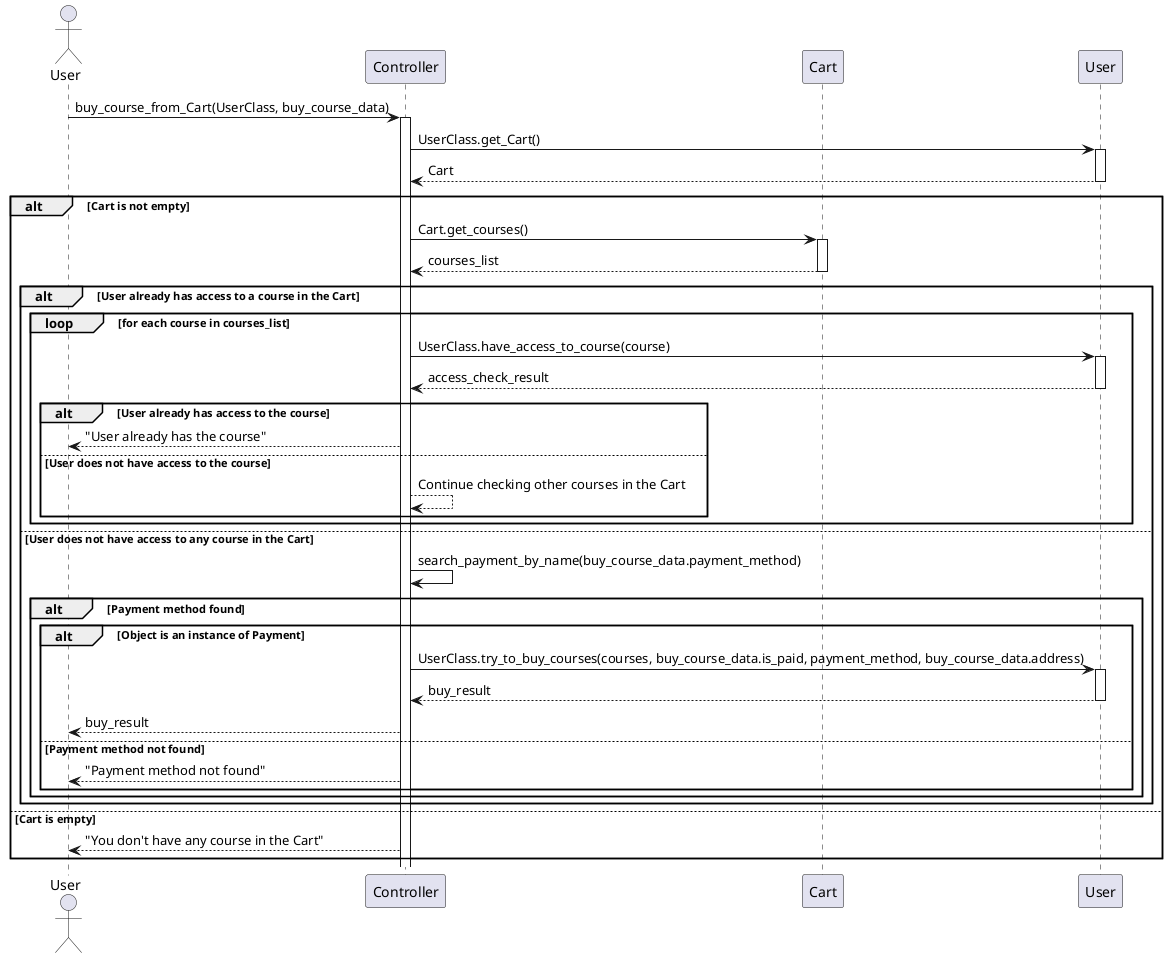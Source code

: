@startuml

actor User
participant Controller
participant Cart
participant "User" as UserClass

User -> Controller: buy_course_from_Cart(UserClass, buy_course_data)
activate Controller

Controller -> UserClass: UserClass.get_Cart()
activate UserClass
UserClass --> Controller: Cart
deactivate UserClass

alt Cart is not empty
    Controller -> Cart: Cart.get_courses()
    activate Cart
    Cart --> Controller: courses_list
    deactivate Cart

    alt User already has access to a course in the Cart
        loop for each course in courses_list
            Controller -> UserClass: UserClass.have_access_to_course(course)
            activate UserClass
            UserClass --> Controller: access_check_result
            deactivate UserClass

            alt User already has access to the course
                Controller --> User: "User already has the course"
            else User does not have access to the course
                Controller --> Controller: Continue checking other courses in the Cart
            end
        end
    else User does not have access to any course in the Cart
        Controller -> Controller: search_payment_by_name(buy_course_data.payment_method)
        alt Payment method found
            alt Object is an instance of Payment
                Controller -> UserClass: UserClass.try_to_buy_courses(courses, buy_course_data.is_paid, payment_method, buy_course_data.address)
                activate UserClass
                UserClass --> Controller: buy_result
                deactivate UserClass

                Controller --> User: buy_result
            else Payment method not found
                Controller --> User: "Payment method not found"
            end
        end
    end
else Cart is empty
    Controller --> User: "You don't have any course in the Cart"
end

@enduml